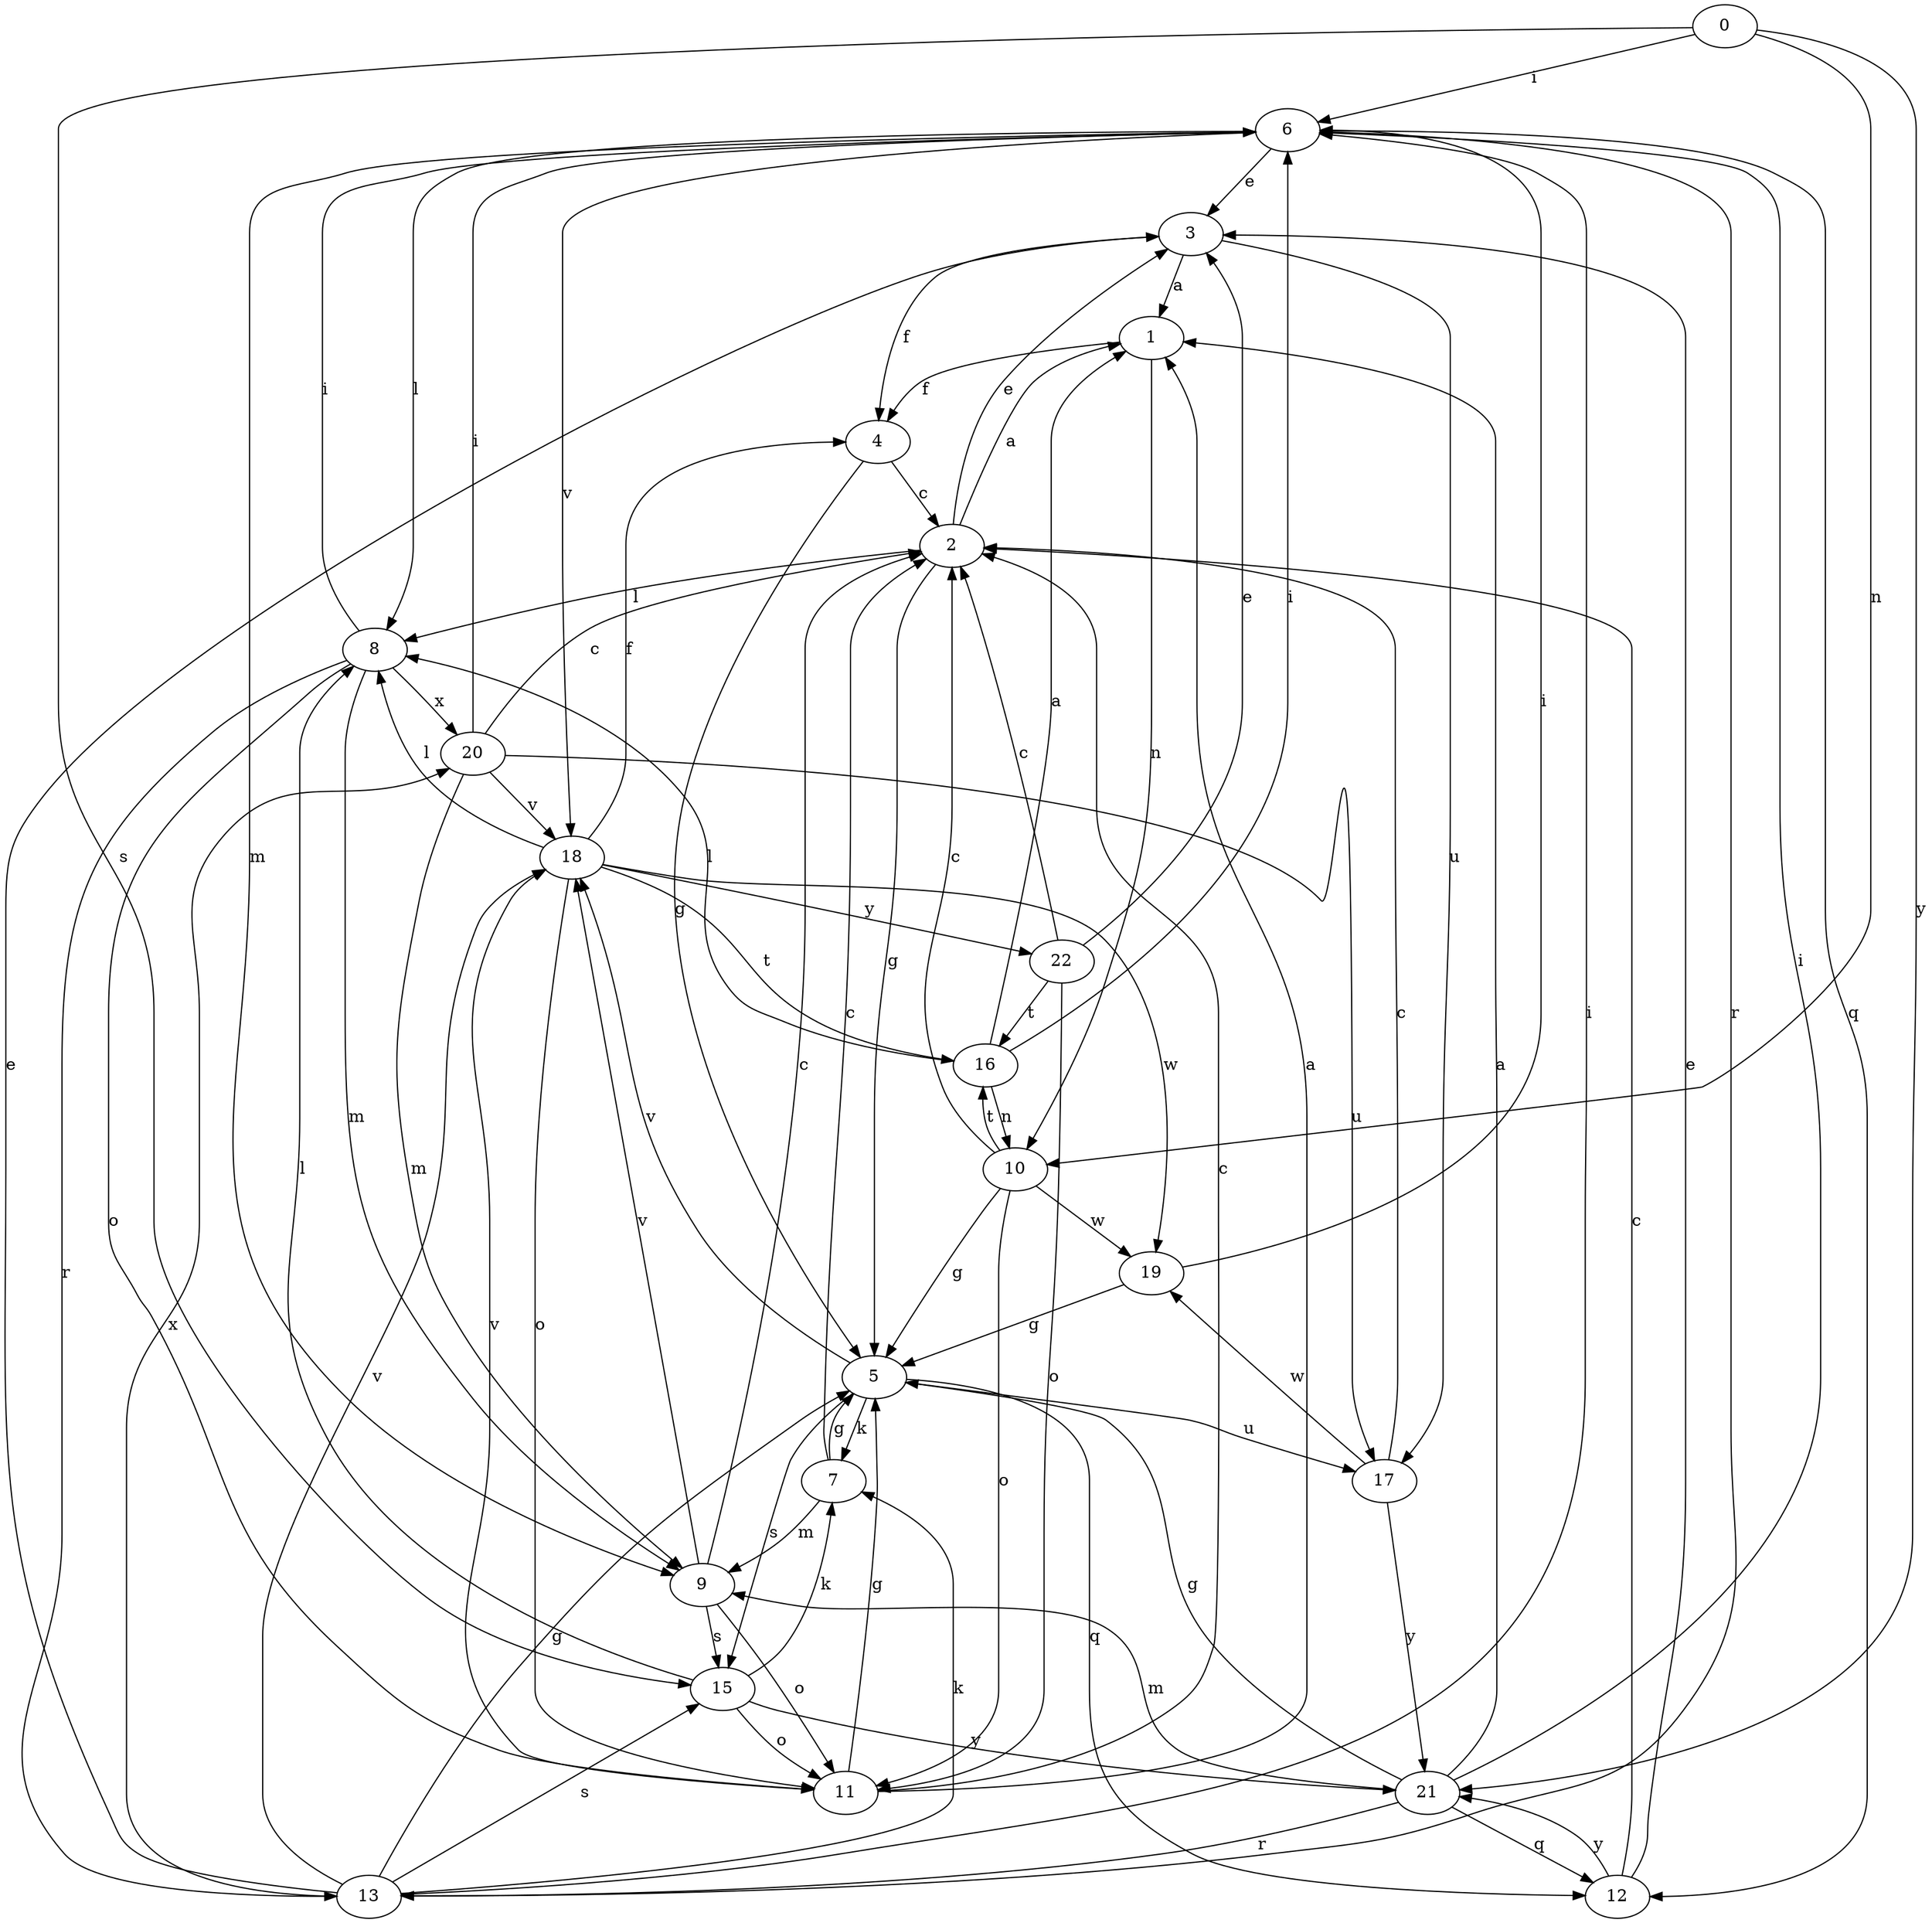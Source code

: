 strict digraph  {
0;
1;
2;
3;
4;
5;
6;
7;
8;
9;
10;
11;
12;
13;
15;
16;
17;
18;
19;
20;
21;
22;
0 -> 6  [label=i];
0 -> 10  [label=n];
0 -> 15  [label=s];
0 -> 21  [label=y];
1 -> 4  [label=f];
1 -> 10  [label=n];
2 -> 1  [label=a];
2 -> 3  [label=e];
2 -> 5  [label=g];
2 -> 8  [label=l];
3 -> 1  [label=a];
3 -> 4  [label=f];
3 -> 17  [label=u];
4 -> 2  [label=c];
4 -> 5  [label=g];
5 -> 7  [label=k];
5 -> 12  [label=q];
5 -> 15  [label=s];
5 -> 17  [label=u];
5 -> 18  [label=v];
6 -> 3  [label=e];
6 -> 8  [label=l];
6 -> 9  [label=m];
6 -> 12  [label=q];
6 -> 13  [label=r];
6 -> 18  [label=v];
7 -> 2  [label=c];
7 -> 5  [label=g];
7 -> 9  [label=m];
8 -> 6  [label=i];
8 -> 9  [label=m];
8 -> 11  [label=o];
8 -> 13  [label=r];
8 -> 20  [label=x];
9 -> 2  [label=c];
9 -> 11  [label=o];
9 -> 15  [label=s];
9 -> 18  [label=v];
10 -> 2  [label=c];
10 -> 5  [label=g];
10 -> 11  [label=o];
10 -> 16  [label=t];
10 -> 19  [label=w];
11 -> 1  [label=a];
11 -> 2  [label=c];
11 -> 5  [label=g];
11 -> 18  [label=v];
12 -> 2  [label=c];
12 -> 3  [label=e];
12 -> 21  [label=y];
13 -> 3  [label=e];
13 -> 5  [label=g];
13 -> 6  [label=i];
13 -> 7  [label=k];
13 -> 15  [label=s];
13 -> 18  [label=v];
13 -> 20  [label=x];
15 -> 7  [label=k];
15 -> 8  [label=l];
15 -> 11  [label=o];
15 -> 21  [label=y];
16 -> 1  [label=a];
16 -> 6  [label=i];
16 -> 8  [label=l];
16 -> 10  [label=n];
17 -> 2  [label=c];
17 -> 19  [label=w];
17 -> 21  [label=y];
18 -> 4  [label=f];
18 -> 8  [label=l];
18 -> 11  [label=o];
18 -> 16  [label=t];
18 -> 19  [label=w];
18 -> 22  [label=y];
19 -> 5  [label=g];
19 -> 6  [label=i];
20 -> 2  [label=c];
20 -> 6  [label=i];
20 -> 9  [label=m];
20 -> 17  [label=u];
20 -> 18  [label=v];
21 -> 1  [label=a];
21 -> 5  [label=g];
21 -> 6  [label=i];
21 -> 9  [label=m];
21 -> 12  [label=q];
21 -> 13  [label=r];
22 -> 2  [label=c];
22 -> 3  [label=e];
22 -> 11  [label=o];
22 -> 16  [label=t];
}
